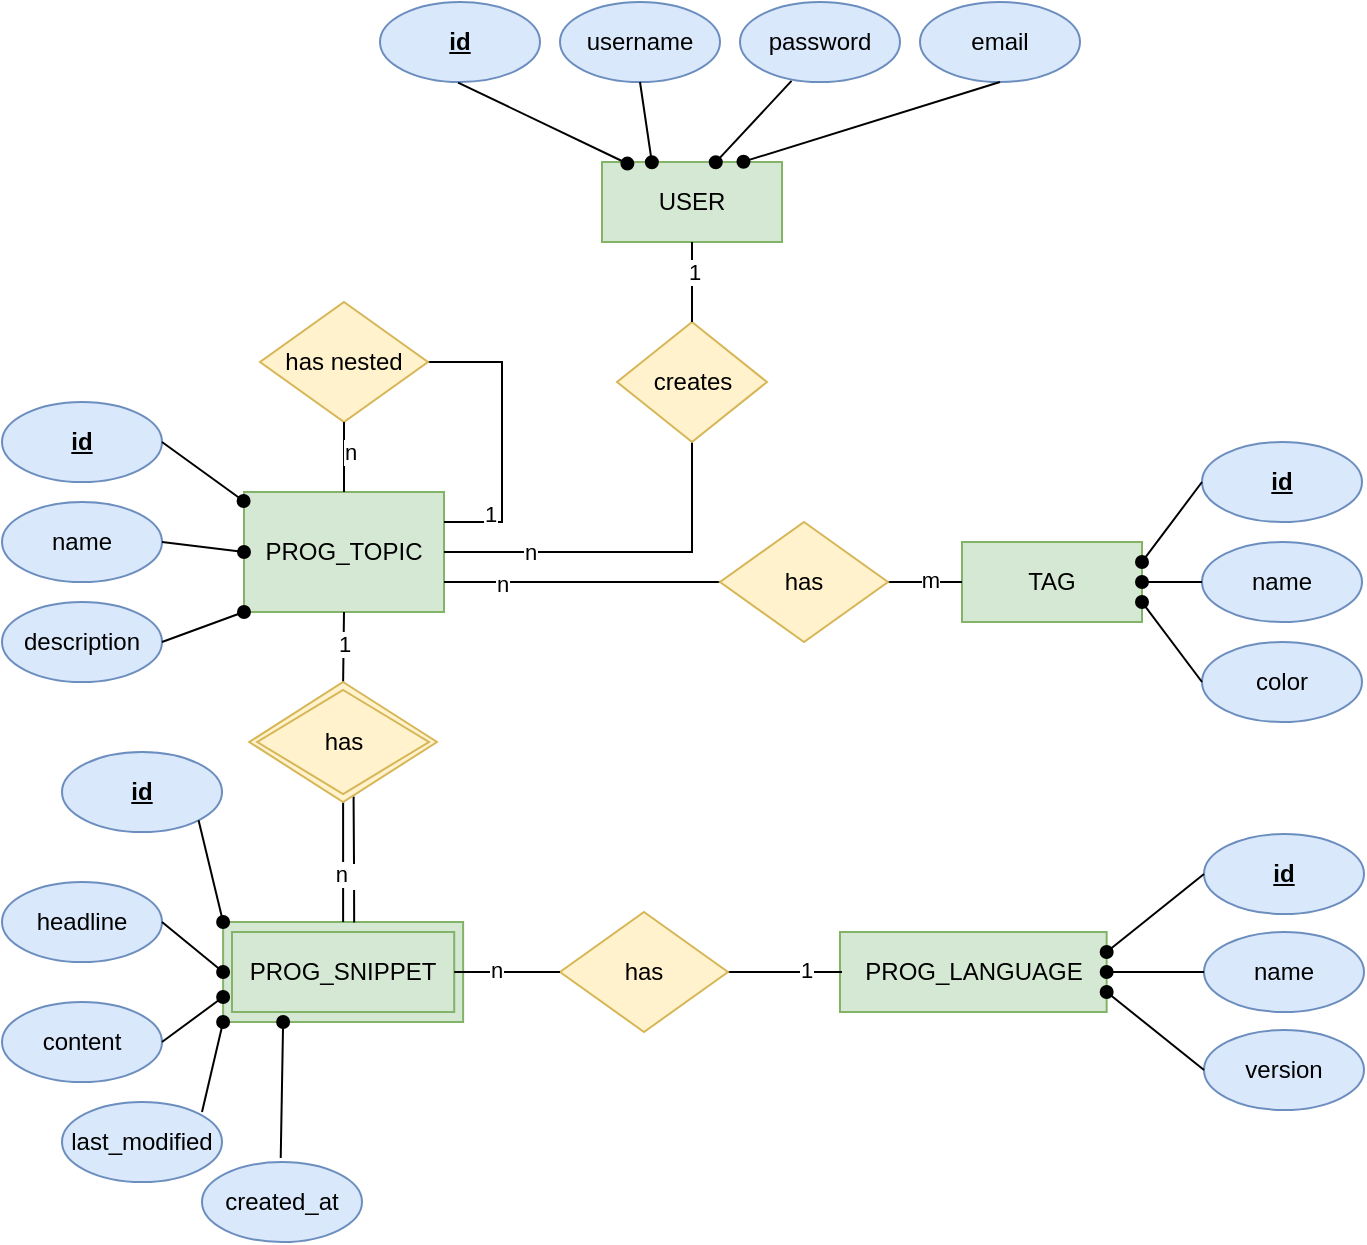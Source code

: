 <mxfile>
    <diagram id="fak7OEHK9G_Dq5m8i10Q" name="ER">
        <mxGraphModel dx="865" dy="380" grid="1" gridSize="10" guides="1" tooltips="1" connect="1" arrows="1" fold="1" page="1" pageScale="1" pageWidth="827" pageHeight="1169" math="0" shadow="0">
            <root>
                <mxCell id="0"/>
                <mxCell id="1" parent="0"/>
                <mxCell id="-hB_Vq8IaHbcADDwnVJr-5" value="" style="group" parent="1" vertex="1" connectable="0">
                    <mxGeometry x="340" y="120" width="90" height="40" as="geometry"/>
                </mxCell>
                <mxCell id="-hB_Vq8IaHbcADDwnVJr-3" value="" style="rounded=0;whiteSpace=wrap;html=1;fillColor=#d5e8d4;strokeColor=#82b366;" parent="-hB_Vq8IaHbcADDwnVJr-5" vertex="1">
                    <mxGeometry width="90" height="40" as="geometry"/>
                </mxCell>
                <mxCell id="-hB_Vq8IaHbcADDwnVJr-4" value="USER" style="text;html=1;strokeColor=none;fillColor=none;align=center;verticalAlign=middle;whiteSpace=wrap;rounded=0;" parent="-hB_Vq8IaHbcADDwnVJr-5" vertex="1">
                    <mxGeometry x="15" y="5" width="60" height="30" as="geometry"/>
                </mxCell>
                <mxCell id="-hB_Vq8IaHbcADDwnVJr-12" value="" style="group" parent="1" vertex="1" connectable="0">
                    <mxGeometry x="229" y="40" width="80" height="40" as="geometry"/>
                </mxCell>
                <mxCell id="-hB_Vq8IaHbcADDwnVJr-1" value="" style="ellipse;whiteSpace=wrap;html=1;fillColor=#dae8fc;strokeColor=#6c8ebf;" parent="-hB_Vq8IaHbcADDwnVJr-12" vertex="1">
                    <mxGeometry width="80" height="40" as="geometry"/>
                </mxCell>
                <mxCell id="-hB_Vq8IaHbcADDwnVJr-2" value="&lt;b&gt;&lt;u&gt;id&lt;/u&gt;&lt;/b&gt;" style="text;html=1;strokeColor=none;fillColor=none;align=center;verticalAlign=middle;whiteSpace=wrap;rounded=0;" parent="-hB_Vq8IaHbcADDwnVJr-12" vertex="1">
                    <mxGeometry x="10" y="5" width="60" height="30" as="geometry"/>
                </mxCell>
                <mxCell id="-hB_Vq8IaHbcADDwnVJr-15" value="" style="group" parent="1" vertex="1" connectable="0">
                    <mxGeometry x="319" y="40" width="80" height="40" as="geometry"/>
                </mxCell>
                <mxCell id="-hB_Vq8IaHbcADDwnVJr-16" value="" style="ellipse;whiteSpace=wrap;html=1;fillColor=#dae8fc;strokeColor=#6c8ebf;" parent="-hB_Vq8IaHbcADDwnVJr-15" vertex="1">
                    <mxGeometry width="80" height="40" as="geometry"/>
                </mxCell>
                <mxCell id="-hB_Vq8IaHbcADDwnVJr-17" value="username" style="text;html=1;strokeColor=none;fillColor=none;align=center;verticalAlign=middle;whiteSpace=wrap;rounded=0;" parent="-hB_Vq8IaHbcADDwnVJr-15" vertex="1">
                    <mxGeometry x="10" y="5" width="60" height="30" as="geometry"/>
                </mxCell>
                <mxCell id="-hB_Vq8IaHbcADDwnVJr-20" value="" style="group" parent="1" vertex="1" connectable="0">
                    <mxGeometry x="409" y="40" width="80" height="40" as="geometry"/>
                </mxCell>
                <mxCell id="-hB_Vq8IaHbcADDwnVJr-21" value="" style="ellipse;whiteSpace=wrap;html=1;fillColor=#dae8fc;strokeColor=#6c8ebf;" parent="-hB_Vq8IaHbcADDwnVJr-20" vertex="1">
                    <mxGeometry width="80" height="40" as="geometry"/>
                </mxCell>
                <mxCell id="-hB_Vq8IaHbcADDwnVJr-22" value="password" style="text;html=1;strokeColor=none;fillColor=none;align=center;verticalAlign=middle;whiteSpace=wrap;rounded=0;" parent="-hB_Vq8IaHbcADDwnVJr-20" vertex="1">
                    <mxGeometry x="10" y="5" width="60" height="30" as="geometry"/>
                </mxCell>
                <mxCell id="-hB_Vq8IaHbcADDwnVJr-23" value="" style="group" parent="1" vertex="1" connectable="0">
                    <mxGeometry x="499" y="40" width="80" height="40" as="geometry"/>
                </mxCell>
                <mxCell id="-hB_Vq8IaHbcADDwnVJr-24" value="" style="ellipse;whiteSpace=wrap;html=1;fillColor=#dae8fc;strokeColor=#6c8ebf;" parent="-hB_Vq8IaHbcADDwnVJr-23" vertex="1">
                    <mxGeometry width="80" height="40" as="geometry"/>
                </mxCell>
                <mxCell id="-hB_Vq8IaHbcADDwnVJr-25" value="email" style="text;html=1;strokeColor=none;fillColor=none;align=center;verticalAlign=middle;whiteSpace=wrap;rounded=0;" parent="-hB_Vq8IaHbcADDwnVJr-23" vertex="1">
                    <mxGeometry x="10" y="5" width="60" height="30" as="geometry"/>
                </mxCell>
                <mxCell id="-hB_Vq8IaHbcADDwnVJr-26" value="" style="group" parent="1" vertex="1" connectable="0">
                    <mxGeometry x="161" y="285" width="90" height="60" as="geometry"/>
                </mxCell>
                <mxCell id="-hB_Vq8IaHbcADDwnVJr-27" value="" style="rounded=0;whiteSpace=wrap;html=1;fillColor=#d5e8d4;strokeColor=#82b366;" parent="-hB_Vq8IaHbcADDwnVJr-26" vertex="1">
                    <mxGeometry width="100" height="60" as="geometry"/>
                </mxCell>
                <mxCell id="-hB_Vq8IaHbcADDwnVJr-28" value="PROG_TOPIC" style="text;html=1;strokeColor=none;fillColor=none;align=center;verticalAlign=middle;whiteSpace=wrap;rounded=0;" parent="-hB_Vq8IaHbcADDwnVJr-26" vertex="1">
                    <mxGeometry x="20" y="7.5" width="60" height="45" as="geometry"/>
                </mxCell>
                <mxCell id="-hB_Vq8IaHbcADDwnVJr-29" value="" style="group" parent="1" vertex="1" connectable="0">
                    <mxGeometry x="155" y="505" width="111.111" height="40" as="geometry"/>
                </mxCell>
                <mxCell id="-hB_Vq8IaHbcADDwnVJr-43" value="" style="rounded=0;whiteSpace=wrap;html=1;fillColor=#d5e8d4;strokeColor=#82b366;" parent="-hB_Vq8IaHbcADDwnVJr-29" vertex="1">
                    <mxGeometry x="-4.44" y="-5" width="120" height="50" as="geometry"/>
                </mxCell>
                <mxCell id="-hB_Vq8IaHbcADDwnVJr-30" value="" style="rounded=0;whiteSpace=wrap;html=1;fillColor=#d5e8d4;strokeColor=#82b366;" parent="-hB_Vq8IaHbcADDwnVJr-29" vertex="1">
                    <mxGeometry width="111.111" height="40" as="geometry"/>
                </mxCell>
                <mxCell id="-hB_Vq8IaHbcADDwnVJr-31" value="PROG_SNIPPET" style="text;html=1;strokeColor=none;fillColor=none;align=center;verticalAlign=middle;whiteSpace=wrap;rounded=0;" parent="-hB_Vq8IaHbcADDwnVJr-29" vertex="1">
                    <mxGeometry x="22.222" y="5" width="66.667" height="30" as="geometry"/>
                </mxCell>
                <mxCell id="-hB_Vq8IaHbcADDwnVJr-32" value="" style="group" parent="1" vertex="1" connectable="0">
                    <mxGeometry x="520" y="310" width="90" height="40" as="geometry"/>
                </mxCell>
                <mxCell id="-hB_Vq8IaHbcADDwnVJr-33" value="" style="rounded=0;whiteSpace=wrap;html=1;fillColor=#d5e8d4;strokeColor=#82b366;" parent="-hB_Vq8IaHbcADDwnVJr-32" vertex="1">
                    <mxGeometry width="90" height="40" as="geometry"/>
                </mxCell>
                <mxCell id="-hB_Vq8IaHbcADDwnVJr-34" value="TAG" style="text;html=1;strokeColor=none;fillColor=none;align=center;verticalAlign=middle;whiteSpace=wrap;rounded=0;" parent="-hB_Vq8IaHbcADDwnVJr-32" vertex="1">
                    <mxGeometry x="15" y="5" width="60" height="30" as="geometry"/>
                </mxCell>
                <mxCell id="-hB_Vq8IaHbcADDwnVJr-35" value="" style="group" parent="1" vertex="1" connectable="0">
                    <mxGeometry x="459" y="505" width="120" height="40" as="geometry"/>
                </mxCell>
                <mxCell id="-hB_Vq8IaHbcADDwnVJr-36" value="" style="rounded=0;whiteSpace=wrap;html=1;fillColor=#d5e8d4;strokeColor=#82b366;" parent="-hB_Vq8IaHbcADDwnVJr-35" vertex="1">
                    <mxGeometry width="133.333" height="40" as="geometry"/>
                </mxCell>
                <mxCell id="-hB_Vq8IaHbcADDwnVJr-37" value="PROG_LANGUAGE" style="text;html=1;strokeColor=none;fillColor=none;align=center;verticalAlign=middle;whiteSpace=wrap;rounded=0;" parent="-hB_Vq8IaHbcADDwnVJr-35" vertex="1">
                    <mxGeometry x="26.667" y="5" width="80" height="30" as="geometry"/>
                </mxCell>
                <mxCell id="-hB_Vq8IaHbcADDwnVJr-46" value="" style="endArrow=oval;html=1;rounded=0;exitX=0.488;exitY=1.008;exitDx=0;exitDy=0;exitPerimeter=0;entryX=0.141;entryY=0.02;entryDx=0;entryDy=0;entryPerimeter=0;endFill=1;" parent="1" source="-hB_Vq8IaHbcADDwnVJr-1" target="-hB_Vq8IaHbcADDwnVJr-3" edge="1">
                    <mxGeometry relative="1" as="geometry">
                        <mxPoint x="280" y="100" as="sourcePoint"/>
                        <mxPoint x="440" y="100" as="targetPoint"/>
                    </mxGeometry>
                </mxCell>
                <mxCell id="-hB_Vq8IaHbcADDwnVJr-47" value="" style="endArrow=oval;html=1;rounded=0;exitX=0.5;exitY=1;exitDx=0;exitDy=0;entryX=0.277;entryY=0.004;entryDx=0;entryDy=0;endFill=1;entryPerimeter=0;" parent="1" source="-hB_Vq8IaHbcADDwnVJr-16" target="-hB_Vq8IaHbcADDwnVJr-3" edge="1">
                    <mxGeometry relative="1" as="geometry">
                        <mxPoint x="299.04" y="90.32" as="sourcePoint"/>
                        <mxPoint x="361.88" y="130.52" as="targetPoint"/>
                    </mxGeometry>
                </mxCell>
                <mxCell id="-hB_Vq8IaHbcADDwnVJr-48" value="" style="endArrow=oval;html=1;rounded=0;exitX=0.322;exitY=0.986;exitDx=0;exitDy=0;entryX=0.632;entryY=0.004;entryDx=0;entryDy=0;endFill=1;entryPerimeter=0;exitPerimeter=0;" parent="1" source="-hB_Vq8IaHbcADDwnVJr-21" target="-hB_Vq8IaHbcADDwnVJr-3" edge="1">
                    <mxGeometry relative="1" as="geometry">
                        <mxPoint x="390" y="90" as="sourcePoint"/>
                        <mxPoint x="372.5" y="130" as="targetPoint"/>
                    </mxGeometry>
                </mxCell>
                <mxCell id="-hB_Vq8IaHbcADDwnVJr-49" value="" style="endArrow=oval;html=1;rounded=0;exitX=0.5;exitY=1;exitDx=0;exitDy=0;entryX=0.786;entryY=-0.004;entryDx=0;entryDy=0;endFill=1;entryPerimeter=0;" parent="1" source="-hB_Vq8IaHbcADDwnVJr-24" target="-hB_Vq8IaHbcADDwnVJr-3" edge="1">
                    <mxGeometry relative="1" as="geometry">
                        <mxPoint x="465.76" y="89.44" as="sourcePoint"/>
                        <mxPoint x="389.33" y="129.6" as="targetPoint"/>
                    </mxGeometry>
                </mxCell>
                <mxCell id="-hB_Vq8IaHbcADDwnVJr-50" value="" style="group" parent="1" vertex="1" connectable="0">
                    <mxGeometry x="40" y="240" width="80" height="40" as="geometry"/>
                </mxCell>
                <mxCell id="-hB_Vq8IaHbcADDwnVJr-51" value="" style="ellipse;whiteSpace=wrap;html=1;fillColor=#dae8fc;strokeColor=#6c8ebf;" parent="-hB_Vq8IaHbcADDwnVJr-50" vertex="1">
                    <mxGeometry width="80" height="40" as="geometry"/>
                </mxCell>
                <mxCell id="-hB_Vq8IaHbcADDwnVJr-52" value="&lt;b&gt;&lt;u&gt;id&lt;/u&gt;&lt;/b&gt;" style="text;html=1;strokeColor=none;fillColor=none;align=center;verticalAlign=middle;whiteSpace=wrap;rounded=0;" parent="-hB_Vq8IaHbcADDwnVJr-50" vertex="1">
                    <mxGeometry x="10" y="5" width="60" height="30" as="geometry"/>
                </mxCell>
                <mxCell id="-hB_Vq8IaHbcADDwnVJr-53" value="" style="group" parent="1" vertex="1" connectable="0">
                    <mxGeometry x="40" y="340" width="80" height="40" as="geometry"/>
                </mxCell>
                <mxCell id="-hB_Vq8IaHbcADDwnVJr-54" value="" style="ellipse;whiteSpace=wrap;html=1;fillColor=#dae8fc;strokeColor=#6c8ebf;" parent="-hB_Vq8IaHbcADDwnVJr-53" vertex="1">
                    <mxGeometry width="80" height="40" as="geometry"/>
                </mxCell>
                <mxCell id="-hB_Vq8IaHbcADDwnVJr-55" value="description" style="text;html=1;strokeColor=none;fillColor=none;align=center;verticalAlign=middle;whiteSpace=wrap;rounded=0;" parent="-hB_Vq8IaHbcADDwnVJr-53" vertex="1">
                    <mxGeometry x="10" y="5" width="60" height="30" as="geometry"/>
                </mxCell>
                <mxCell id="-hB_Vq8IaHbcADDwnVJr-56" value="" style="group" parent="1" vertex="1" connectable="0">
                    <mxGeometry x="40" y="290" width="80" height="40" as="geometry"/>
                </mxCell>
                <mxCell id="-hB_Vq8IaHbcADDwnVJr-57" value="" style="ellipse;whiteSpace=wrap;html=1;fillColor=#dae8fc;strokeColor=#6c8ebf;" parent="-hB_Vq8IaHbcADDwnVJr-56" vertex="1">
                    <mxGeometry width="80" height="40" as="geometry"/>
                </mxCell>
                <mxCell id="-hB_Vq8IaHbcADDwnVJr-58" value="name" style="text;html=1;strokeColor=none;fillColor=none;align=center;verticalAlign=middle;whiteSpace=wrap;rounded=0;" parent="-hB_Vq8IaHbcADDwnVJr-56" vertex="1">
                    <mxGeometry x="10" y="5" width="60" height="30" as="geometry"/>
                </mxCell>
                <mxCell id="-hB_Vq8IaHbcADDwnVJr-60" value="" style="endArrow=oval;html=1;rounded=0;exitX=1;exitY=0.5;exitDx=0;exitDy=0;entryX=-0.002;entryY=0.075;entryDx=0;entryDy=0;entryPerimeter=0;endFill=1;" parent="1" source="-hB_Vq8IaHbcADDwnVJr-51" target="-hB_Vq8IaHbcADDwnVJr-27" edge="1">
                    <mxGeometry relative="1" as="geometry">
                        <mxPoint x="89.04" y="130.32" as="sourcePoint"/>
                        <mxPoint x="173.69" y="170.8" as="targetPoint"/>
                    </mxGeometry>
                </mxCell>
                <mxCell id="-hB_Vq8IaHbcADDwnVJr-61" value="" style="endArrow=oval;html=1;rounded=0;exitX=1;exitY=0.5;exitDx=0;exitDy=0;entryX=0;entryY=0.5;entryDx=0;entryDy=0;endFill=1;" parent="1" source="-hB_Vq8IaHbcADDwnVJr-57" target="-hB_Vq8IaHbcADDwnVJr-27" edge="1">
                    <mxGeometry relative="1" as="geometry">
                        <mxPoint x="130" y="270" as="sourcePoint"/>
                        <mxPoint x="170.8" y="303" as="targetPoint"/>
                    </mxGeometry>
                </mxCell>
                <mxCell id="-hB_Vq8IaHbcADDwnVJr-62" value="" style="endArrow=oval;html=1;rounded=0;exitX=1;exitY=0.5;exitDx=0;exitDy=0;entryX=0;entryY=1;entryDx=0;entryDy=0;endFill=1;" parent="1" source="-hB_Vq8IaHbcADDwnVJr-54" target="-hB_Vq8IaHbcADDwnVJr-27" edge="1">
                    <mxGeometry relative="1" as="geometry">
                        <mxPoint x="130" y="320" as="sourcePoint"/>
                        <mxPoint x="171" y="320" as="targetPoint"/>
                    </mxGeometry>
                </mxCell>
                <mxCell id="-hB_Vq8IaHbcADDwnVJr-63" value="" style="group" parent="1" vertex="1" connectable="0">
                    <mxGeometry x="70" y="415" width="80" height="40" as="geometry"/>
                </mxCell>
                <mxCell id="-hB_Vq8IaHbcADDwnVJr-64" value="" style="ellipse;whiteSpace=wrap;html=1;fillColor=#dae8fc;strokeColor=#6c8ebf;" parent="-hB_Vq8IaHbcADDwnVJr-63" vertex="1">
                    <mxGeometry width="80" height="40" as="geometry"/>
                </mxCell>
                <mxCell id="-hB_Vq8IaHbcADDwnVJr-65" value="&lt;b&gt;&lt;u&gt;id&lt;/u&gt;&lt;/b&gt;" style="text;html=1;strokeColor=none;fillColor=none;align=center;verticalAlign=middle;whiteSpace=wrap;rounded=0;" parent="-hB_Vq8IaHbcADDwnVJr-63" vertex="1">
                    <mxGeometry x="10" y="5" width="60" height="30" as="geometry"/>
                </mxCell>
                <mxCell id="-hB_Vq8IaHbcADDwnVJr-66" value="" style="group" parent="1" vertex="1" connectable="0">
                    <mxGeometry x="40" y="480" width="80" height="40" as="geometry"/>
                </mxCell>
                <mxCell id="-hB_Vq8IaHbcADDwnVJr-67" value="" style="ellipse;whiteSpace=wrap;html=1;fillColor=#dae8fc;strokeColor=#6c8ebf;" parent="-hB_Vq8IaHbcADDwnVJr-66" vertex="1">
                    <mxGeometry width="80" height="40" as="geometry"/>
                </mxCell>
                <mxCell id="-hB_Vq8IaHbcADDwnVJr-68" value="headline" style="text;html=1;strokeColor=none;fillColor=none;align=center;verticalAlign=middle;whiteSpace=wrap;rounded=0;" parent="-hB_Vq8IaHbcADDwnVJr-66" vertex="1">
                    <mxGeometry x="10" y="5" width="60" height="30" as="geometry"/>
                </mxCell>
                <mxCell id="-hB_Vq8IaHbcADDwnVJr-74" value="" style="group" parent="1" vertex="1" connectable="0">
                    <mxGeometry x="70" y="590" width="80" height="40" as="geometry"/>
                </mxCell>
                <mxCell id="-hB_Vq8IaHbcADDwnVJr-75" value="" style="ellipse;whiteSpace=wrap;html=1;fillColor=#dae8fc;strokeColor=#6c8ebf;" parent="-hB_Vq8IaHbcADDwnVJr-74" vertex="1">
                    <mxGeometry width="80" height="40" as="geometry"/>
                </mxCell>
                <mxCell id="-hB_Vq8IaHbcADDwnVJr-76" value="last_modified" style="text;html=1;strokeColor=none;fillColor=none;align=center;verticalAlign=middle;whiteSpace=wrap;rounded=0;" parent="-hB_Vq8IaHbcADDwnVJr-74" vertex="1">
                    <mxGeometry x="10" y="5" width="60" height="30" as="geometry"/>
                </mxCell>
                <mxCell id="-hB_Vq8IaHbcADDwnVJr-77" value="" style="group" parent="1" vertex="1" connectable="0">
                    <mxGeometry x="40" y="540" width="80" height="40" as="geometry"/>
                </mxCell>
                <mxCell id="-hB_Vq8IaHbcADDwnVJr-78" value="" style="ellipse;whiteSpace=wrap;html=1;fillColor=#dae8fc;strokeColor=#6c8ebf;" parent="-hB_Vq8IaHbcADDwnVJr-77" vertex="1">
                    <mxGeometry width="80" height="40" as="geometry"/>
                </mxCell>
                <mxCell id="-hB_Vq8IaHbcADDwnVJr-79" value="content" style="text;html=1;strokeColor=none;fillColor=none;align=center;verticalAlign=middle;whiteSpace=wrap;rounded=0;" parent="-hB_Vq8IaHbcADDwnVJr-77" vertex="1">
                    <mxGeometry x="10" y="5" width="60" height="30" as="geometry"/>
                </mxCell>
                <mxCell id="-hB_Vq8IaHbcADDwnVJr-81" style="rounded=0;orthogonalLoop=1;jettySize=auto;html=1;exitX=1;exitY=1;exitDx=0;exitDy=0;entryX=0;entryY=0;entryDx=0;entryDy=0;endArrow=oval;endFill=1;" parent="1" source="-hB_Vq8IaHbcADDwnVJr-64" target="-hB_Vq8IaHbcADDwnVJr-43" edge="1">
                    <mxGeometry relative="1" as="geometry"/>
                </mxCell>
                <mxCell id="-hB_Vq8IaHbcADDwnVJr-82" style="edgeStyle=none;rounded=0;orthogonalLoop=1;jettySize=auto;html=1;exitX=0;exitY=0.25;exitDx=0;exitDy=0;endArrow=oval;endFill=1;" parent="1" source="-hB_Vq8IaHbcADDwnVJr-43" edge="1">
                    <mxGeometry relative="1" as="geometry">
                        <mxPoint x="150.474" y="512.667" as="targetPoint"/>
                    </mxGeometry>
                </mxCell>
                <mxCell id="-hB_Vq8IaHbcADDwnVJr-85" style="edgeStyle=none;rounded=0;orthogonalLoop=1;jettySize=auto;html=1;exitX=1;exitY=0.5;exitDx=0;exitDy=0;entryX=0;entryY=0.5;entryDx=0;entryDy=0;endArrow=oval;endFill=1;" parent="1" source="-hB_Vq8IaHbcADDwnVJr-67" target="-hB_Vq8IaHbcADDwnVJr-43" edge="1">
                    <mxGeometry relative="1" as="geometry"/>
                </mxCell>
                <mxCell id="-hB_Vq8IaHbcADDwnVJr-86" style="edgeStyle=none;rounded=0;orthogonalLoop=1;jettySize=auto;html=1;exitX=1;exitY=0.5;exitDx=0;exitDy=0;entryX=0;entryY=0.75;entryDx=0;entryDy=0;endArrow=oval;endFill=1;" parent="1" source="-hB_Vq8IaHbcADDwnVJr-78" target="-hB_Vq8IaHbcADDwnVJr-43" edge="1">
                    <mxGeometry relative="1" as="geometry"/>
                </mxCell>
                <mxCell id="-hB_Vq8IaHbcADDwnVJr-88" style="edgeStyle=none;rounded=0;orthogonalLoop=1;jettySize=auto;html=1;exitX=1;exitY=0;exitDx=0;exitDy=0;entryX=0;entryY=1;entryDx=0;entryDy=0;endArrow=oval;endFill=1;" parent="1" source="-hB_Vq8IaHbcADDwnVJr-76" target="-hB_Vq8IaHbcADDwnVJr-43" edge="1">
                    <mxGeometry relative="1" as="geometry"/>
                </mxCell>
                <mxCell id="-hB_Vq8IaHbcADDwnVJr-89" value="" style="group" parent="1" vertex="1" connectable="0">
                    <mxGeometry x="640" y="260" width="80" height="40" as="geometry"/>
                </mxCell>
                <mxCell id="-hB_Vq8IaHbcADDwnVJr-90" value="" style="ellipse;whiteSpace=wrap;html=1;fillColor=#dae8fc;strokeColor=#6c8ebf;" parent="-hB_Vq8IaHbcADDwnVJr-89" vertex="1">
                    <mxGeometry width="80" height="40" as="geometry"/>
                </mxCell>
                <mxCell id="-hB_Vq8IaHbcADDwnVJr-91" value="&lt;b&gt;&lt;u&gt;id&lt;/u&gt;&lt;/b&gt;" style="text;html=1;strokeColor=none;fillColor=none;align=center;verticalAlign=middle;whiteSpace=wrap;rounded=0;" parent="-hB_Vq8IaHbcADDwnVJr-89" vertex="1">
                    <mxGeometry x="10" y="5" width="60" height="30" as="geometry"/>
                </mxCell>
                <mxCell id="-hB_Vq8IaHbcADDwnVJr-92" value="" style="group" parent="1" vertex="1" connectable="0">
                    <mxGeometry x="640" y="360" width="80" height="40" as="geometry"/>
                </mxCell>
                <mxCell id="-hB_Vq8IaHbcADDwnVJr-93" value="" style="ellipse;whiteSpace=wrap;html=1;fillColor=#dae8fc;strokeColor=#6c8ebf;" parent="-hB_Vq8IaHbcADDwnVJr-92" vertex="1">
                    <mxGeometry width="80" height="40" as="geometry"/>
                </mxCell>
                <mxCell id="-hB_Vq8IaHbcADDwnVJr-94" value="color" style="text;html=1;strokeColor=none;fillColor=none;align=center;verticalAlign=middle;whiteSpace=wrap;rounded=0;" parent="-hB_Vq8IaHbcADDwnVJr-92" vertex="1">
                    <mxGeometry x="10" y="5" width="60" height="30" as="geometry"/>
                </mxCell>
                <mxCell id="-hB_Vq8IaHbcADDwnVJr-95" value="" style="group" parent="1" vertex="1" connectable="0">
                    <mxGeometry x="640" y="310" width="80" height="40" as="geometry"/>
                </mxCell>
                <mxCell id="-hB_Vq8IaHbcADDwnVJr-96" value="" style="ellipse;whiteSpace=wrap;html=1;fillColor=#dae8fc;strokeColor=#6c8ebf;" parent="-hB_Vq8IaHbcADDwnVJr-95" vertex="1">
                    <mxGeometry width="80" height="40" as="geometry"/>
                </mxCell>
                <mxCell id="-hB_Vq8IaHbcADDwnVJr-97" value="name" style="text;html=1;strokeColor=none;fillColor=none;align=center;verticalAlign=middle;whiteSpace=wrap;rounded=0;" parent="-hB_Vq8IaHbcADDwnVJr-95" vertex="1">
                    <mxGeometry x="10" y="5" width="60" height="30" as="geometry"/>
                </mxCell>
                <mxCell id="-hB_Vq8IaHbcADDwnVJr-98" style="edgeStyle=none;rounded=0;orthogonalLoop=1;jettySize=auto;html=1;exitX=0;exitY=0.5;exitDx=0;exitDy=0;entryX=1;entryY=0.75;entryDx=0;entryDy=0;endArrow=oval;endFill=1;" parent="1" source="-hB_Vq8IaHbcADDwnVJr-93" target="-hB_Vq8IaHbcADDwnVJr-33" edge="1">
                    <mxGeometry relative="1" as="geometry"/>
                </mxCell>
                <mxCell id="-hB_Vq8IaHbcADDwnVJr-99" style="edgeStyle=none;rounded=0;orthogonalLoop=1;jettySize=auto;html=1;exitX=0;exitY=0.5;exitDx=0;exitDy=0;entryX=1;entryY=0.5;entryDx=0;entryDy=0;endArrow=oval;endFill=1;" parent="1" source="-hB_Vq8IaHbcADDwnVJr-96" target="-hB_Vq8IaHbcADDwnVJr-33" edge="1">
                    <mxGeometry relative="1" as="geometry"/>
                </mxCell>
                <mxCell id="-hB_Vq8IaHbcADDwnVJr-100" style="edgeStyle=none;rounded=0;orthogonalLoop=1;jettySize=auto;html=1;exitX=0;exitY=0.5;exitDx=0;exitDy=0;entryX=1;entryY=0.25;entryDx=0;entryDy=0;endArrow=oval;endFill=1;" parent="1" source="-hB_Vq8IaHbcADDwnVJr-90" target="-hB_Vq8IaHbcADDwnVJr-33" edge="1">
                    <mxGeometry relative="1" as="geometry"/>
                </mxCell>
                <mxCell id="-hB_Vq8IaHbcADDwnVJr-101" value="" style="group" parent="1" vertex="1" connectable="0">
                    <mxGeometry x="641" y="456" width="80" height="40" as="geometry"/>
                </mxCell>
                <mxCell id="-hB_Vq8IaHbcADDwnVJr-102" value="" style="ellipse;whiteSpace=wrap;html=1;fillColor=#dae8fc;strokeColor=#6c8ebf;" parent="-hB_Vq8IaHbcADDwnVJr-101" vertex="1">
                    <mxGeometry width="80" height="40" as="geometry"/>
                </mxCell>
                <mxCell id="-hB_Vq8IaHbcADDwnVJr-103" value="&lt;b&gt;&lt;u&gt;id&lt;/u&gt;&lt;/b&gt;" style="text;html=1;strokeColor=none;fillColor=none;align=center;verticalAlign=middle;whiteSpace=wrap;rounded=0;" parent="-hB_Vq8IaHbcADDwnVJr-101" vertex="1">
                    <mxGeometry x="10" y="5" width="60" height="30" as="geometry"/>
                </mxCell>
                <mxCell id="-hB_Vq8IaHbcADDwnVJr-104" value="" style="group" parent="1" vertex="1" connectable="0">
                    <mxGeometry x="641" y="554" width="80" height="40" as="geometry"/>
                </mxCell>
                <mxCell id="-hB_Vq8IaHbcADDwnVJr-105" value="" style="ellipse;whiteSpace=wrap;html=1;fillColor=#dae8fc;strokeColor=#6c8ebf;" parent="-hB_Vq8IaHbcADDwnVJr-104" vertex="1">
                    <mxGeometry width="80" height="40" as="geometry"/>
                </mxCell>
                <mxCell id="-hB_Vq8IaHbcADDwnVJr-106" value="version" style="text;html=1;strokeColor=none;fillColor=none;align=center;verticalAlign=middle;whiteSpace=wrap;rounded=0;" parent="-hB_Vq8IaHbcADDwnVJr-104" vertex="1">
                    <mxGeometry x="10" y="5" width="60" height="30" as="geometry"/>
                </mxCell>
                <mxCell id="-hB_Vq8IaHbcADDwnVJr-107" value="" style="group" parent="1" vertex="1" connectable="0">
                    <mxGeometry x="641" y="505" width="80" height="40" as="geometry"/>
                </mxCell>
                <mxCell id="-hB_Vq8IaHbcADDwnVJr-108" value="" style="ellipse;whiteSpace=wrap;html=1;fillColor=#dae8fc;strokeColor=#6c8ebf;" parent="-hB_Vq8IaHbcADDwnVJr-107" vertex="1">
                    <mxGeometry width="80" height="40" as="geometry"/>
                </mxCell>
                <mxCell id="-hB_Vq8IaHbcADDwnVJr-109" value="name" style="text;html=1;strokeColor=none;fillColor=none;align=center;verticalAlign=middle;whiteSpace=wrap;rounded=0;" parent="-hB_Vq8IaHbcADDwnVJr-107" vertex="1">
                    <mxGeometry x="10" y="5" width="60" height="30" as="geometry"/>
                </mxCell>
                <mxCell id="-hB_Vq8IaHbcADDwnVJr-110" style="edgeStyle=none;rounded=0;orthogonalLoop=1;jettySize=auto;html=1;exitX=0;exitY=0.5;exitDx=0;exitDy=0;entryX=1;entryY=0.25;entryDx=0;entryDy=0;endArrow=oval;endFill=1;" parent="1" source="-hB_Vq8IaHbcADDwnVJr-102" target="-hB_Vq8IaHbcADDwnVJr-36" edge="1">
                    <mxGeometry relative="1" as="geometry"/>
                </mxCell>
                <mxCell id="-hB_Vq8IaHbcADDwnVJr-111" style="edgeStyle=none;rounded=0;orthogonalLoop=1;jettySize=auto;html=1;exitX=0;exitY=0.5;exitDx=0;exitDy=0;entryX=1;entryY=0.5;entryDx=0;entryDy=0;endArrow=oval;endFill=1;" parent="1" source="-hB_Vq8IaHbcADDwnVJr-108" target="-hB_Vq8IaHbcADDwnVJr-36" edge="1">
                    <mxGeometry relative="1" as="geometry"/>
                </mxCell>
                <mxCell id="-hB_Vq8IaHbcADDwnVJr-112" style="edgeStyle=none;rounded=0;orthogonalLoop=1;jettySize=auto;html=1;exitX=0;exitY=0.5;exitDx=0;exitDy=0;entryX=1;entryY=0.75;entryDx=0;entryDy=0;endArrow=oval;endFill=1;" parent="1" source="-hB_Vq8IaHbcADDwnVJr-105" target="-hB_Vq8IaHbcADDwnVJr-36" edge="1">
                    <mxGeometry relative="1" as="geometry"/>
                </mxCell>
                <mxCell id="-hB_Vq8IaHbcADDwnVJr-124" style="edgeStyle=none;rounded=0;orthogonalLoop=1;jettySize=auto;html=1;exitX=0.5;exitY=1;exitDx=0;exitDy=0;entryX=1;entryY=0.5;entryDx=0;entryDy=0;endArrow=none;endFill=0;" parent="1" source="-hB_Vq8IaHbcADDwnVJr-121" target="-hB_Vq8IaHbcADDwnVJr-27" edge="1">
                    <mxGeometry relative="1" as="geometry">
                        <Array as="points">
                            <mxPoint x="385" y="315"/>
                        </Array>
                    </mxGeometry>
                </mxCell>
                <mxCell id="-hB_Vq8IaHbcADDwnVJr-137" value="n" style="edgeLabel;html=1;align=center;verticalAlign=middle;resizable=0;points=[];" parent="-hB_Vq8IaHbcADDwnVJr-124" vertex="1" connectable="0">
                    <mxGeometry x="0.522" relative="1" as="geometry">
                        <mxPoint as="offset"/>
                    </mxGeometry>
                </mxCell>
                <mxCell id="-hB_Vq8IaHbcADDwnVJr-121" value="creates" style="shape=rhombus;perimeter=rhombusPerimeter;whiteSpace=wrap;html=1;align=center;fillColor=#fff2cc;strokeColor=#d6b656;" parent="1" vertex="1">
                    <mxGeometry x="347.5" y="200" width="75" height="60" as="geometry"/>
                </mxCell>
                <mxCell id="-hB_Vq8IaHbcADDwnVJr-123" style="edgeStyle=none;rounded=0;orthogonalLoop=1;jettySize=auto;html=1;entryX=0.5;entryY=0;entryDx=0;entryDy=0;endArrow=none;endFill=0;" parent="1" target="-hB_Vq8IaHbcADDwnVJr-121" edge="1">
                    <mxGeometry relative="1" as="geometry">
                        <mxPoint x="385" y="160" as="sourcePoint"/>
                    </mxGeometry>
                </mxCell>
                <mxCell id="-hB_Vq8IaHbcADDwnVJr-136" value="1" style="edgeLabel;html=1;align=center;verticalAlign=middle;resizable=0;points=[];" parent="-hB_Vq8IaHbcADDwnVJr-123" vertex="1" connectable="0">
                    <mxGeometry x="-0.25" y="1" relative="1" as="geometry">
                        <mxPoint as="offset"/>
                    </mxGeometry>
                </mxCell>
                <mxCell id="-hB_Vq8IaHbcADDwnVJr-127" style="edgeStyle=none;rounded=0;orthogonalLoop=1;jettySize=auto;html=1;exitX=0.5;exitY=1;exitDx=0;exitDy=0;entryX=0.5;entryY=0;entryDx=0;entryDy=0;endArrow=none;endFill=0;" parent="1" source="-hB_Vq8IaHbcADDwnVJr-27" target="in6xLmZMuWYATjPnG8rs-6" edge="1">
                    <mxGeometry relative="1" as="geometry">
                        <mxPoint x="211" y="375" as="targetPoint"/>
                    </mxGeometry>
                </mxCell>
                <mxCell id="-hB_Vq8IaHbcADDwnVJr-142" value="1" style="edgeLabel;html=1;align=center;verticalAlign=middle;resizable=0;points=[];" parent="-hB_Vq8IaHbcADDwnVJr-127" vertex="1" connectable="0">
                    <mxGeometry x="-0.083" relative="1" as="geometry">
                        <mxPoint as="offset"/>
                    </mxGeometry>
                </mxCell>
                <mxCell id="-hB_Vq8IaHbcADDwnVJr-131" style="edgeStyle=none;rounded=0;orthogonalLoop=1;jettySize=auto;html=1;exitX=1;exitY=0.5;exitDx=0;exitDy=0;entryX=1;entryY=0.25;entryDx=0;entryDy=0;endArrow=none;endFill=0;" parent="1" source="-hB_Vq8IaHbcADDwnVJr-129" target="-hB_Vq8IaHbcADDwnVJr-27" edge="1">
                    <mxGeometry relative="1" as="geometry">
                        <Array as="points">
                            <mxPoint x="290" y="220"/>
                            <mxPoint x="290" y="300"/>
                        </Array>
                    </mxGeometry>
                </mxCell>
                <mxCell id="-hB_Vq8IaHbcADDwnVJr-138" value="1" style="edgeLabel;html=1;align=center;verticalAlign=middle;resizable=0;points=[];" parent="-hB_Vq8IaHbcADDwnVJr-131" vertex="1" connectable="0">
                    <mxGeometry x="0.706" y="-4" relative="1" as="geometry">
                        <mxPoint x="1" as="offset"/>
                    </mxGeometry>
                </mxCell>
                <mxCell id="-hB_Vq8IaHbcADDwnVJr-129" value="has nested" style="shape=rhombus;perimeter=rhombusPerimeter;whiteSpace=wrap;html=1;align=center;fillColor=#fff2cc;strokeColor=#d6b656;" parent="1" vertex="1">
                    <mxGeometry x="169" y="190" width="84" height="60" as="geometry"/>
                </mxCell>
                <mxCell id="-hB_Vq8IaHbcADDwnVJr-130" style="edgeStyle=none;rounded=0;orthogonalLoop=1;jettySize=auto;html=1;exitX=0.5;exitY=0;exitDx=0;exitDy=0;entryX=0.5;entryY=1;entryDx=0;entryDy=0;endArrow=none;endFill=0;" parent="1" source="-hB_Vq8IaHbcADDwnVJr-27" target="-hB_Vq8IaHbcADDwnVJr-129" edge="1">
                    <mxGeometry relative="1" as="geometry"/>
                </mxCell>
                <mxCell id="-hB_Vq8IaHbcADDwnVJr-139" value="n" style="edgeLabel;html=1;align=center;verticalAlign=middle;resizable=0;points=[];" parent="-hB_Vq8IaHbcADDwnVJr-130" vertex="1" connectable="0">
                    <mxGeometry x="0.143" y="-3" relative="1" as="geometry">
                        <mxPoint as="offset"/>
                    </mxGeometry>
                </mxCell>
                <mxCell id="-hB_Vq8IaHbcADDwnVJr-134" style="edgeStyle=none;rounded=0;orthogonalLoop=1;jettySize=auto;html=1;exitX=1;exitY=0.5;exitDx=0;exitDy=0;entryX=0;entryY=0.5;entryDx=0;entryDy=0;endArrow=none;endFill=0;" parent="1" source="-hB_Vq8IaHbcADDwnVJr-133" target="-hB_Vq8IaHbcADDwnVJr-33" edge="1">
                    <mxGeometry relative="1" as="geometry"/>
                </mxCell>
                <mxCell id="-hB_Vq8IaHbcADDwnVJr-141" value="m" style="edgeLabel;html=1;align=center;verticalAlign=middle;resizable=0;points=[];" parent="-hB_Vq8IaHbcADDwnVJr-134" vertex="1" connectable="0">
                    <mxGeometry x="0.189" y="1" relative="1" as="geometry">
                        <mxPoint x="-1" as="offset"/>
                    </mxGeometry>
                </mxCell>
                <mxCell id="-hB_Vq8IaHbcADDwnVJr-135" style="edgeStyle=none;rounded=0;orthogonalLoop=1;jettySize=auto;html=1;exitX=0;exitY=0.5;exitDx=0;exitDy=0;entryX=1;entryY=0.75;entryDx=0;entryDy=0;endArrow=none;endFill=0;" parent="1" source="-hB_Vq8IaHbcADDwnVJr-133" target="-hB_Vq8IaHbcADDwnVJr-27" edge="1">
                    <mxGeometry relative="1" as="geometry"/>
                </mxCell>
                <mxCell id="-hB_Vq8IaHbcADDwnVJr-140" value="n" style="edgeLabel;html=1;align=center;verticalAlign=middle;resizable=0;points=[];" parent="-hB_Vq8IaHbcADDwnVJr-135" vertex="1" connectable="0">
                    <mxGeometry x="0.58" y="1" relative="1" as="geometry">
                        <mxPoint as="offset"/>
                    </mxGeometry>
                </mxCell>
                <mxCell id="-hB_Vq8IaHbcADDwnVJr-133" value="has" style="shape=rhombus;perimeter=rhombusPerimeter;whiteSpace=wrap;html=1;align=center;fillColor=#fff2cc;strokeColor=#d6b656;" parent="1" vertex="1">
                    <mxGeometry x="399" y="300" width="84" height="60" as="geometry"/>
                </mxCell>
                <mxCell id="-hB_Vq8IaHbcADDwnVJr-143" value="" style="edgeStyle=none;rounded=0;orthogonalLoop=1;jettySize=auto;html=1;endArrow=none;endFill=0;entryX=0.5;entryY=1;entryDx=0;entryDy=0;" parent="1" source="-hB_Vq8IaHbcADDwnVJr-43" target="in6xLmZMuWYATjPnG8rs-6" edge="1">
                    <mxGeometry relative="1" as="geometry">
                        <mxPoint x="210.89" y="434.922" as="targetPoint"/>
                    </mxGeometry>
                </mxCell>
                <mxCell id="-hB_Vq8IaHbcADDwnVJr-144" value="&amp;nbsp; n&amp;nbsp; &amp;nbsp;" style="edgeLabel;html=1;align=center;verticalAlign=middle;resizable=0;points=[];" parent="-hB_Vq8IaHbcADDwnVJr-143" vertex="1" connectable="0">
                    <mxGeometry x="-0.232" y="-1" relative="1" as="geometry">
                        <mxPoint x="-1" y="-1" as="offset"/>
                    </mxGeometry>
                </mxCell>
                <mxCell id="-hB_Vq8IaHbcADDwnVJr-147" style="edgeStyle=none;rounded=0;orthogonalLoop=1;jettySize=auto;html=1;exitX=1;exitY=0.5;exitDx=0;exitDy=0;endArrow=none;endFill=0;" parent="1" source="-hB_Vq8IaHbcADDwnVJr-145" edge="1">
                    <mxGeometry relative="1" as="geometry">
                        <mxPoint x="460" y="525" as="targetPoint"/>
                    </mxGeometry>
                </mxCell>
                <mxCell id="-hB_Vq8IaHbcADDwnVJr-149" value="1" style="edgeLabel;html=1;align=center;verticalAlign=middle;resizable=0;points=[];" parent="-hB_Vq8IaHbcADDwnVJr-147" vertex="1" connectable="0">
                    <mxGeometry x="0.372" y="1" relative="1" as="geometry">
                        <mxPoint as="offset"/>
                    </mxGeometry>
                </mxCell>
                <mxCell id="-hB_Vq8IaHbcADDwnVJr-145" value="has" style="shape=rhombus;perimeter=rhombusPerimeter;whiteSpace=wrap;html=1;align=center;fillColor=#fff2cc;strokeColor=#d6b656;" parent="1" vertex="1">
                    <mxGeometry x="319" y="495" width="84" height="60" as="geometry"/>
                </mxCell>
                <mxCell id="-hB_Vq8IaHbcADDwnVJr-146" style="edgeStyle=none;rounded=0;orthogonalLoop=1;jettySize=auto;html=1;exitX=1;exitY=0.5;exitDx=0;exitDy=0;entryX=0;entryY=0.5;entryDx=0;entryDy=0;endArrow=none;endFill=0;" parent="1" source="-hB_Vq8IaHbcADDwnVJr-30" target="-hB_Vq8IaHbcADDwnVJr-145" edge="1">
                    <mxGeometry relative="1" as="geometry"/>
                </mxCell>
                <mxCell id="-hB_Vq8IaHbcADDwnVJr-148" value="n" style="edgeLabel;html=1;align=center;verticalAlign=middle;resizable=0;points=[];" parent="-hB_Vq8IaHbcADDwnVJr-146" vertex="1" connectable="0">
                    <mxGeometry x="-0.199" y="1" relative="1" as="geometry">
                        <mxPoint as="offset"/>
                    </mxGeometry>
                </mxCell>
                <mxCell id="2" value="" style="group" parent="1" vertex="1" connectable="0">
                    <mxGeometry x="140" y="620" width="80" height="40" as="geometry"/>
                </mxCell>
                <mxCell id="3" value="" style="ellipse;whiteSpace=wrap;html=1;fillColor=#dae8fc;strokeColor=#6c8ebf;" parent="2" vertex="1">
                    <mxGeometry width="80" height="40" as="geometry"/>
                </mxCell>
                <mxCell id="4" value="created_at" style="text;html=1;strokeColor=none;fillColor=none;align=center;verticalAlign=middle;whiteSpace=wrap;rounded=0;" parent="2" vertex="1">
                    <mxGeometry x="10" y="5" width="60" height="30" as="geometry"/>
                </mxCell>
                <mxCell id="6" style="edgeStyle=none;rounded=0;orthogonalLoop=1;jettySize=auto;html=1;exitX=0.492;exitY=-0.05;exitDx=0;exitDy=0;entryX=0.25;entryY=1;entryDx=0;entryDy=0;endArrow=oval;endFill=1;exitPerimeter=0;" parent="1" source="3" target="-hB_Vq8IaHbcADDwnVJr-43" edge="1">
                    <mxGeometry relative="1" as="geometry">
                        <mxPoint x="150" y="605" as="sourcePoint"/>
                        <mxPoint x="160.56" y="560" as="targetPoint"/>
                    </mxGeometry>
                </mxCell>
                <mxCell id="in6xLmZMuWYATjPnG8rs-7" style="edgeStyle=orthogonalEdgeStyle;rounded=0;orthogonalLoop=1;jettySize=auto;html=1;exitX=0.556;exitY=0.955;exitDx=0;exitDy=0;entryX=0.546;entryY=0.004;entryDx=0;entryDy=0;entryPerimeter=0;endArrow=none;endFill=0;exitPerimeter=0;" parent="1" source="in6xLmZMuWYATjPnG8rs-6" target="-hB_Vq8IaHbcADDwnVJr-43" edge="1">
                    <mxGeometry relative="1" as="geometry">
                        <Array as="points">
                            <mxPoint x="216" y="440"/>
                            <mxPoint x="216" y="440"/>
                            <mxPoint x="216" y="470"/>
                            <mxPoint x="216" y="470"/>
                        </Array>
                    </mxGeometry>
                </mxCell>
                <mxCell id="in6xLmZMuWYATjPnG8rs-9" value="&amp;nbsp;" style="edgeLabel;html=1;align=center;verticalAlign=middle;resizable=0;points=[];" parent="in6xLmZMuWYATjPnG8rs-7" vertex="1" connectable="0">
                    <mxGeometry x="0.235" relative="1" as="geometry">
                        <mxPoint as="offset"/>
                    </mxGeometry>
                </mxCell>
                <mxCell id="in6xLmZMuWYATjPnG8rs-6" value="has" style="shape=rhombus;double=1;perimeter=rhombusPerimeter;whiteSpace=wrap;html=1;align=center;fillColor=#fff2cc;strokeColor=#d6b656;" parent="1" vertex="1">
                    <mxGeometry x="163.61" y="380" width="93.89" height="60" as="geometry"/>
                </mxCell>
            </root>
        </mxGraphModel>
    </diagram>
</mxfile>
